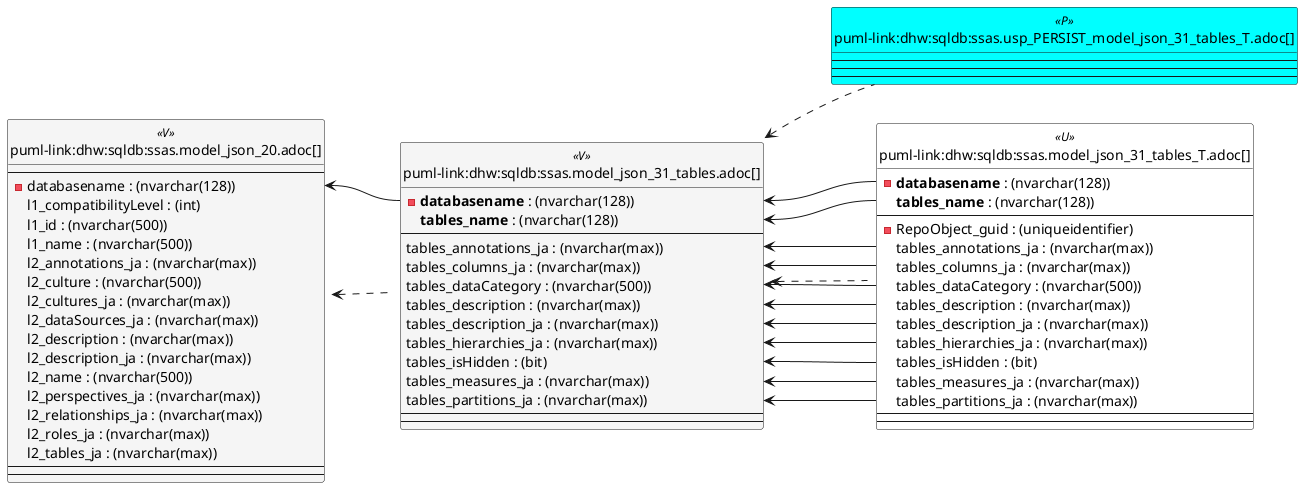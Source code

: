 @startuml
left to right direction
'top to bottom direction
hide circle
'avoide "." issues:
set namespaceSeparator none


skinparam class {
  BackgroundColor White
  BackgroundColor<<FN>> Yellow
  BackgroundColor<<FS>> Yellow
  BackgroundColor<<FT>> LightGray
  BackgroundColor<<IF>> Yellow
  BackgroundColor<<IS>> Yellow
  BackgroundColor<<P>> Aqua
  BackgroundColor<<PC>> Aqua
  BackgroundColor<<SN>> Yellow
  BackgroundColor<<SO>> SlateBlue
  BackgroundColor<<TF>> LightGray
  BackgroundColor<<TR>> Tomato
  BackgroundColor<<U>> White
  BackgroundColor<<V>> WhiteSmoke
  BackgroundColor<<X>> Aqua
  BackgroundColor<<external>> AliceBlue
}


entity "puml-link:dhw:sqldb:ssas.model_json_20.adoc[]" as ssas.model_json_20 << V >> {
  --
  - databasename : (nvarchar(128))
  l1_compatibilityLevel : (int)
  l1_id : (nvarchar(500))
  l1_name : (nvarchar(500))
  l2_annotations_ja : (nvarchar(max))
  l2_culture : (nvarchar(500))
  l2_cultures_ja : (nvarchar(max))
  l2_dataSources_ja : (nvarchar(max))
  l2_description : (nvarchar(max))
  l2_description_ja : (nvarchar(max))
  l2_name : (nvarchar(500))
  l2_perspectives_ja : (nvarchar(max))
  l2_relationships_ja : (nvarchar(max))
  l2_roles_ja : (nvarchar(max))
  l2_tables_ja : (nvarchar(max))
  --
  --
}

entity "puml-link:dhw:sqldb:ssas.model_json_31_tables.adoc[]" as ssas.model_json_31_tables << V >> {
  - **databasename** : (nvarchar(128))
  **tables_name** : (nvarchar(128))
  --
  tables_annotations_ja : (nvarchar(max))
  tables_columns_ja : (nvarchar(max))
  tables_dataCategory : (nvarchar(500))
  tables_description : (nvarchar(max))
  tables_description_ja : (nvarchar(max))
  tables_hierarchies_ja : (nvarchar(max))
  tables_isHidden : (bit)
  tables_measures_ja : (nvarchar(max))
  tables_partitions_ja : (nvarchar(max))
  --
  --
}

entity "puml-link:dhw:sqldb:ssas.model_json_31_tables_T.adoc[]" as ssas.model_json_31_tables_T << U >> {
  - **databasename** : (nvarchar(128))
  **tables_name** : (nvarchar(128))
  --
  - RepoObject_guid : (uniqueidentifier)
  tables_annotations_ja : (nvarchar(max))
  tables_columns_ja : (nvarchar(max))
  tables_dataCategory : (nvarchar(500))
  tables_description : (nvarchar(max))
  tables_description_ja : (nvarchar(max))
  tables_hierarchies_ja : (nvarchar(max))
  tables_isHidden : (bit)
  tables_measures_ja : (nvarchar(max))
  tables_partitions_ja : (nvarchar(max))
  --
  --
}

entity "puml-link:dhw:sqldb:ssas.usp_PERSIST_model_json_31_tables_T.adoc[]" as ssas.usp_PERSIST_model_json_31_tables_T << P >> {
  --
  --
  --
}

ssas.model_json_20 <.. ssas.model_json_31_tables
ssas.model_json_31_tables <.. ssas.model_json_31_tables_T
ssas.model_json_31_tables <.. ssas.usp_PERSIST_model_json_31_tables_T
"ssas.model_json_20::databasename" <-- "ssas.model_json_31_tables::databasename"
"ssas.model_json_31_tables::databasename" <-- "ssas.model_json_31_tables_T::databasename"
"ssas.model_json_31_tables::tables_annotations_ja" <-- "ssas.model_json_31_tables_T::tables_annotations_ja"
"ssas.model_json_31_tables::tables_columns_ja" <-- "ssas.model_json_31_tables_T::tables_columns_ja"
"ssas.model_json_31_tables::tables_dataCategory" <-- "ssas.model_json_31_tables_T::tables_dataCategory"
"ssas.model_json_31_tables::tables_description" <-- "ssas.model_json_31_tables_T::tables_description"
"ssas.model_json_31_tables::tables_description_ja" <-- "ssas.model_json_31_tables_T::tables_description_ja"
"ssas.model_json_31_tables::tables_hierarchies_ja" <-- "ssas.model_json_31_tables_T::tables_hierarchies_ja"
"ssas.model_json_31_tables::tables_isHidden" <-- "ssas.model_json_31_tables_T::tables_isHidden"
"ssas.model_json_31_tables::tables_measures_ja" <-- "ssas.model_json_31_tables_T::tables_measures_ja"
"ssas.model_json_31_tables::tables_name" <-- "ssas.model_json_31_tables_T::tables_name"
"ssas.model_json_31_tables::tables_partitions_ja" <-- "ssas.model_json_31_tables_T::tables_partitions_ja"
@enduml

